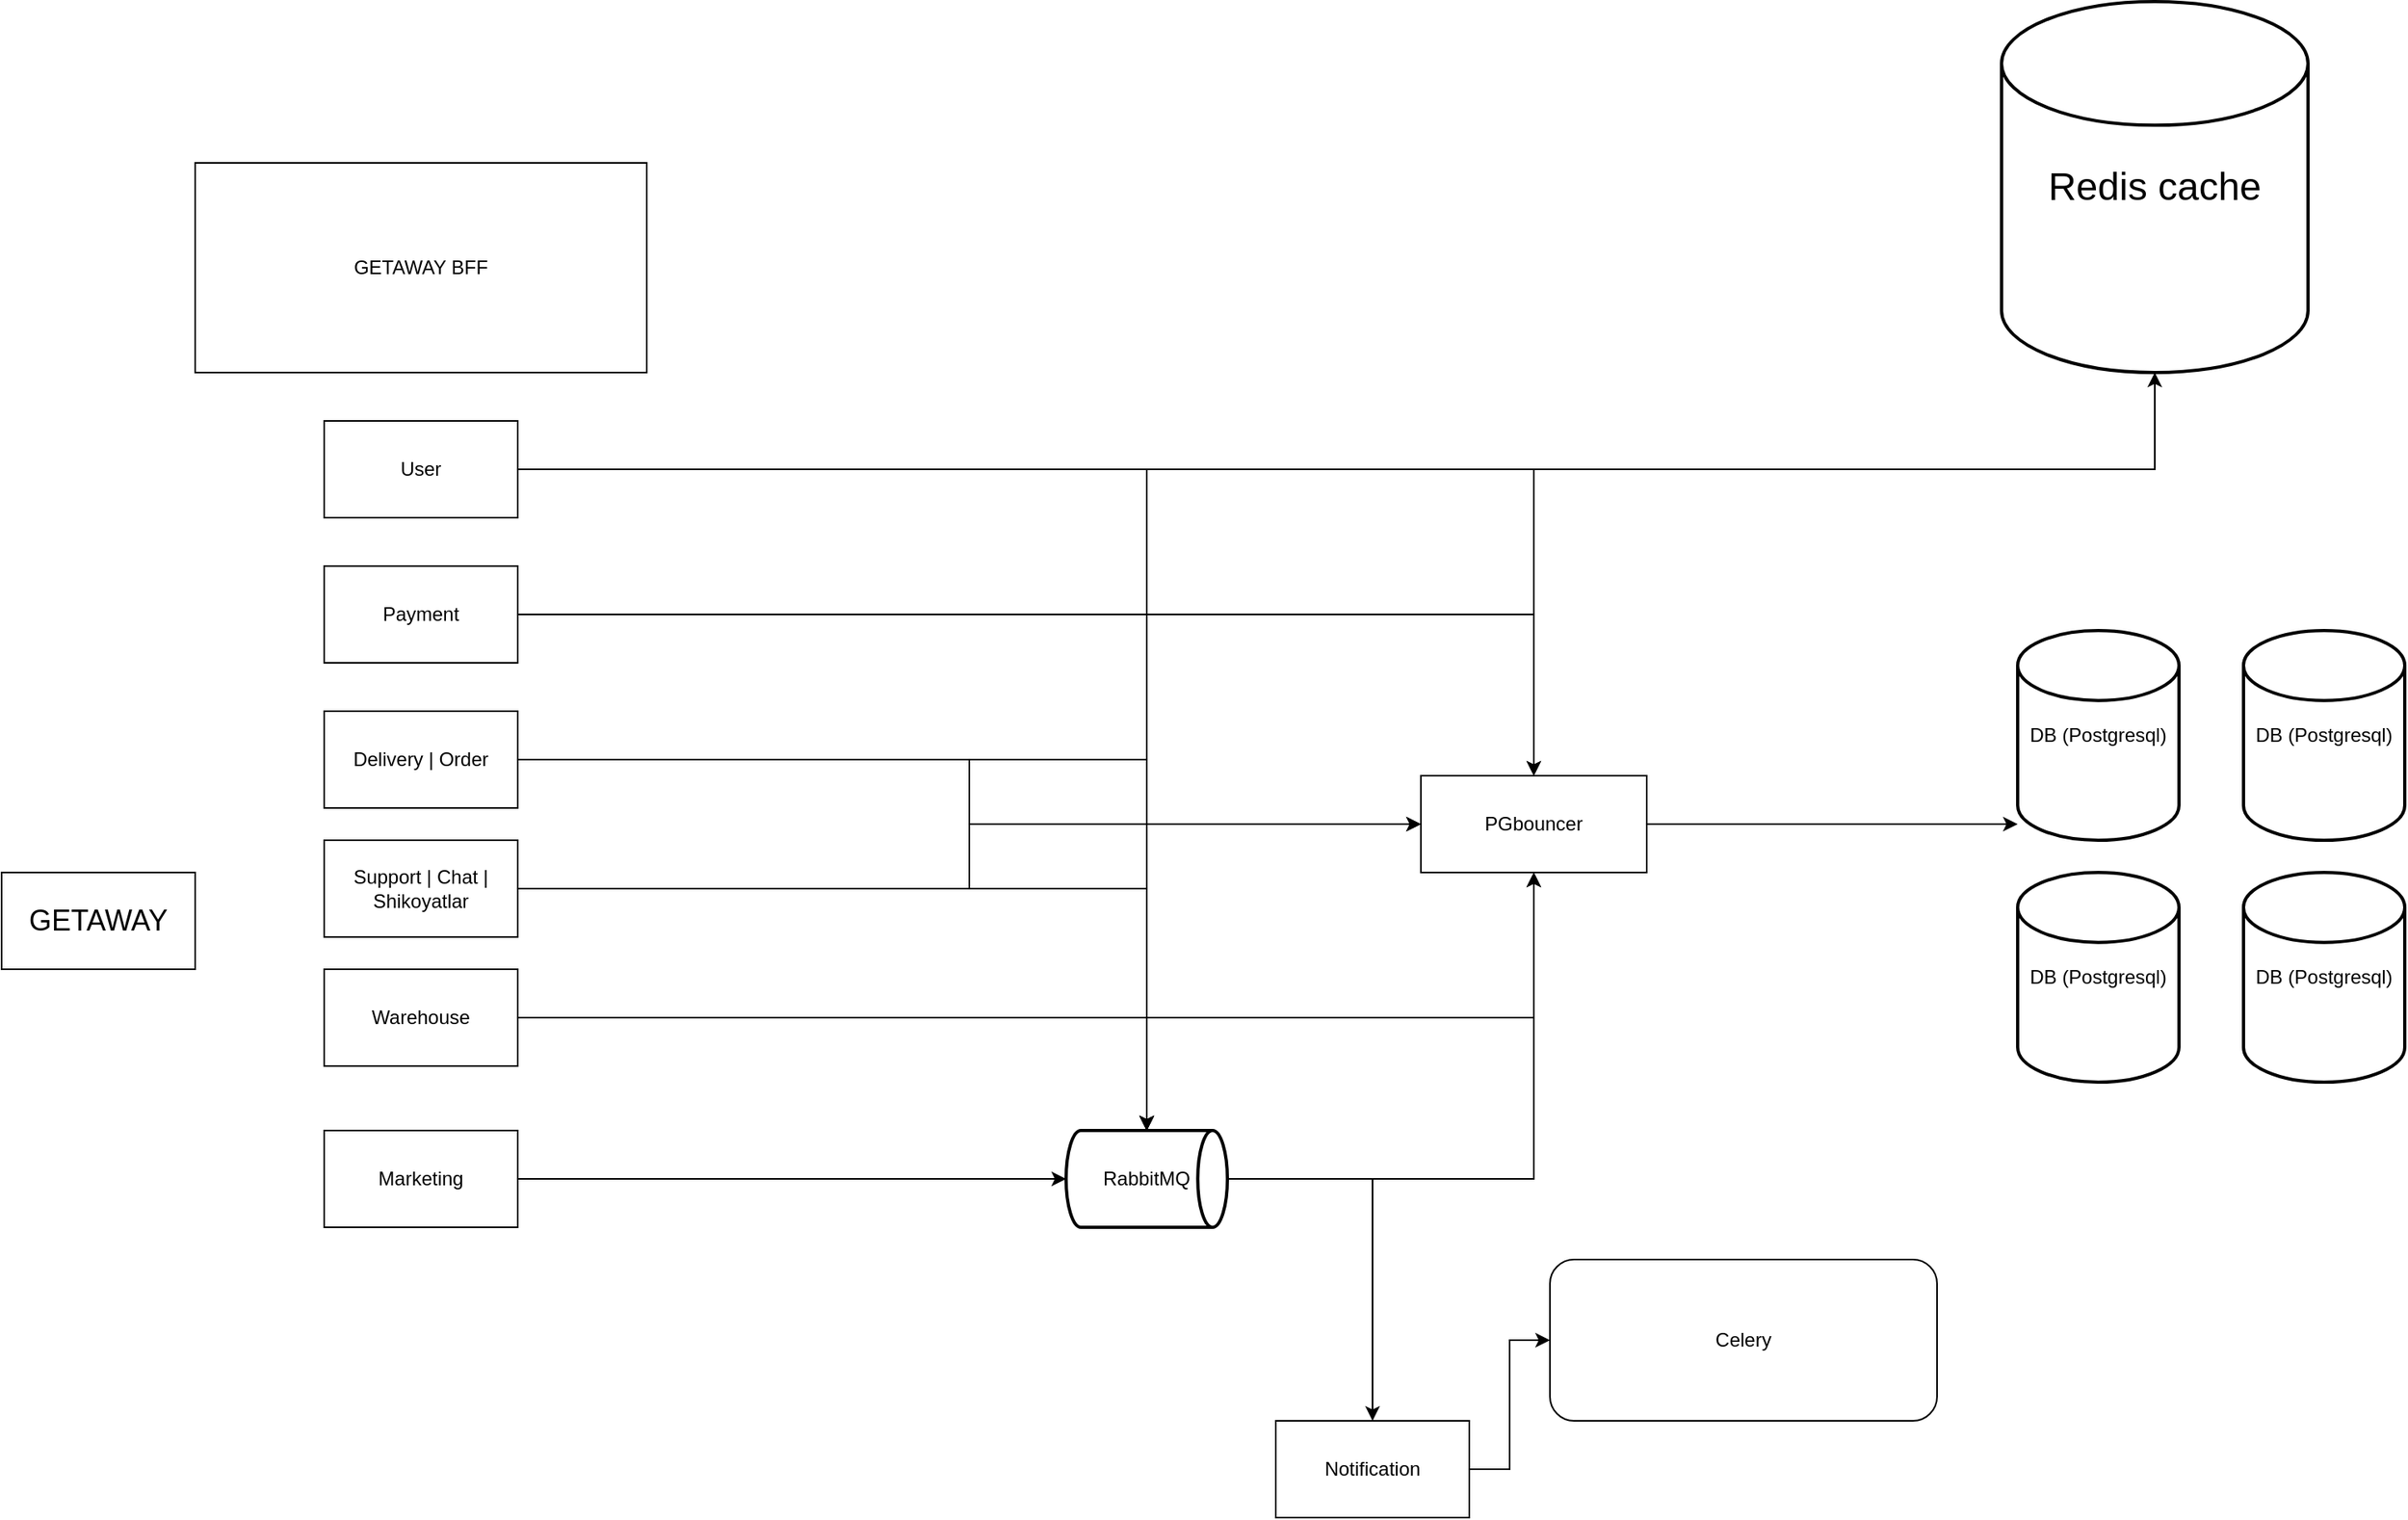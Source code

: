 <mxfile version="26.2.13">
  <diagram name="Page-1" id="-47OWS4oEtXfuUWjz8DK">
    <mxGraphModel dx="1985" dy="1436" grid="1" gridSize="10" guides="1" tooltips="1" connect="1" arrows="1" fold="1" page="0" pageScale="1" pageWidth="850" pageHeight="1100" math="0" shadow="0">
      <root>
        <mxCell id="0" />
        <mxCell id="1" parent="0" />
        <mxCell id="VAoQSF4Hl_GBCZhTi4LZ-7" style="edgeStyle=orthogonalEdgeStyle;rounded=0;orthogonalLoop=1;jettySize=auto;html=1;" edge="1" parent="1" source="yIb0rFLzXjiDQs9UU3_U-21" target="VAoQSF4Hl_GBCZhTi4LZ-6">
          <mxGeometry relative="1" as="geometry" />
        </mxCell>
        <mxCell id="VAoQSF4Hl_GBCZhTi4LZ-16" style="edgeStyle=orthogonalEdgeStyle;rounded=0;orthogonalLoop=1;jettySize=auto;html=1;" edge="1" parent="1" source="yIb0rFLzXjiDQs9UU3_U-21" target="VAoQSF4Hl_GBCZhTi4LZ-15">
          <mxGeometry relative="1" as="geometry" />
        </mxCell>
        <mxCell id="VAoQSF4Hl_GBCZhTi4LZ-20" style="edgeStyle=orthogonalEdgeStyle;rounded=0;orthogonalLoop=1;jettySize=auto;html=1;" edge="1" parent="1" source="yIb0rFLzXjiDQs9UU3_U-21" target="VAoQSF4Hl_GBCZhTi4LZ-18">
          <mxGeometry relative="1" as="geometry" />
        </mxCell>
        <mxCell id="yIb0rFLzXjiDQs9UU3_U-21" value="User" style="rounded=0;whiteSpace=wrap;html=1;fillColor=light-dark(#FFFFFF,#006600);" parent="1" vertex="1">
          <mxGeometry x="-390" y="-290" width="120" height="60" as="geometry" />
        </mxCell>
        <mxCell id="VAoQSF4Hl_GBCZhTi4LZ-8" style="edgeStyle=orthogonalEdgeStyle;rounded=0;orthogonalLoop=1;jettySize=auto;html=1;" edge="1" parent="1" source="yIb0rFLzXjiDQs9UU3_U-28" target="VAoQSF4Hl_GBCZhTi4LZ-6">
          <mxGeometry relative="1" as="geometry" />
        </mxCell>
        <mxCell id="VAoQSF4Hl_GBCZhTi4LZ-21" style="edgeStyle=orthogonalEdgeStyle;rounded=0;orthogonalLoop=1;jettySize=auto;html=1;" edge="1" parent="1" source="yIb0rFLzXjiDQs9UU3_U-28" target="VAoQSF4Hl_GBCZhTi4LZ-18">
          <mxGeometry relative="1" as="geometry" />
        </mxCell>
        <mxCell id="yIb0rFLzXjiDQs9UU3_U-28" value="Payment" style="rounded=0;whiteSpace=wrap;html=1;fillColor=light-dark(#FFFFFF,#006600);" parent="1" vertex="1">
          <mxGeometry x="-390" y="-200" width="120" height="60" as="geometry" />
        </mxCell>
        <mxCell id="VAoQSF4Hl_GBCZhTi4LZ-9" style="edgeStyle=orthogonalEdgeStyle;rounded=0;orthogonalLoop=1;jettySize=auto;html=1;" edge="1" parent="1" source="yIb0rFLzXjiDQs9UU3_U-34" target="VAoQSF4Hl_GBCZhTi4LZ-6">
          <mxGeometry relative="1" as="geometry">
            <mxPoint x="-10" y="-110" as="targetPoint" />
          </mxGeometry>
        </mxCell>
        <mxCell id="VAoQSF4Hl_GBCZhTi4LZ-22" style="edgeStyle=orthogonalEdgeStyle;rounded=0;orthogonalLoop=1;jettySize=auto;html=1;" edge="1" parent="1" source="yIb0rFLzXjiDQs9UU3_U-34" target="VAoQSF4Hl_GBCZhTi4LZ-18">
          <mxGeometry relative="1" as="geometry" />
        </mxCell>
        <mxCell id="yIb0rFLzXjiDQs9UU3_U-34" value="Delivery | Order" style="rounded=0;whiteSpace=wrap;html=1;fillColor=light-dark(#FFFFFF,#006600);" parent="1" vertex="1">
          <mxGeometry x="-390" y="-110" width="120" height="60" as="geometry" />
        </mxCell>
        <mxCell id="yIb0rFLzXjiDQs9UU3_U-37" value="&lt;font style=&quot;color: light-dark(rgb(0, 0, 0), rgb(0, 0, 0)); font-size: 18px;&quot;&gt;GETAWAY&lt;/font&gt;" style="rounded=0;whiteSpace=wrap;html=1;fillColor=light-dark(#FFFFFF,#00CCCC);" parent="1" vertex="1">
          <mxGeometry x="-590" y="-10" width="120" height="60" as="geometry" />
        </mxCell>
        <mxCell id="yIb0rFLzXjiDQs9UU3_U-44" value="GETAWAY BFF" style="rounded=0;whiteSpace=wrap;html=1;fillColor=light-dark(#FFFFFF,#006600);" parent="1" vertex="1">
          <mxGeometry x="-470" y="-450" width="280" height="130" as="geometry" />
        </mxCell>
        <mxCell id="VAoQSF4Hl_GBCZhTi4LZ-10" style="edgeStyle=orthogonalEdgeStyle;rounded=0;orthogonalLoop=1;jettySize=auto;html=1;" edge="1" parent="1" source="VAoQSF4Hl_GBCZhTi4LZ-1" target="VAoQSF4Hl_GBCZhTi4LZ-6">
          <mxGeometry relative="1" as="geometry" />
        </mxCell>
        <mxCell id="VAoQSF4Hl_GBCZhTi4LZ-23" style="edgeStyle=orthogonalEdgeStyle;rounded=0;orthogonalLoop=1;jettySize=auto;html=1;" edge="1" parent="1" source="VAoQSF4Hl_GBCZhTi4LZ-1" target="VAoQSF4Hl_GBCZhTi4LZ-18">
          <mxGeometry relative="1" as="geometry" />
        </mxCell>
        <mxCell id="VAoQSF4Hl_GBCZhTi4LZ-1" value="Support | Chat | Shikoyatlar" style="rounded=0;whiteSpace=wrap;html=1;fillColor=light-dark(#FFFFFF,#006600);" vertex="1" parent="1">
          <mxGeometry x="-390" y="-30" width="120" height="60" as="geometry" />
        </mxCell>
        <mxCell id="VAoQSF4Hl_GBCZhTi4LZ-29" style="edgeStyle=orthogonalEdgeStyle;rounded=0;orthogonalLoop=1;jettySize=auto;html=1;" edge="1" parent="1" source="VAoQSF4Hl_GBCZhTi4LZ-2" target="VAoQSF4Hl_GBCZhTi4LZ-28">
          <mxGeometry relative="1" as="geometry" />
        </mxCell>
        <mxCell id="VAoQSF4Hl_GBCZhTi4LZ-2" value="Notification" style="rounded=0;whiteSpace=wrap;html=1;fillColor=light-dark(#FFFFFF,#009900);" vertex="1" parent="1">
          <mxGeometry x="200" y="330" width="120" height="60" as="geometry" />
        </mxCell>
        <mxCell id="VAoQSF4Hl_GBCZhTi4LZ-12" style="edgeStyle=orthogonalEdgeStyle;rounded=0;orthogonalLoop=1;jettySize=auto;html=1;" edge="1" parent="1" source="VAoQSF4Hl_GBCZhTi4LZ-3" target="VAoQSF4Hl_GBCZhTi4LZ-6">
          <mxGeometry relative="1" as="geometry">
            <mxPoint x="40" y="-100" as="targetPoint" />
          </mxGeometry>
        </mxCell>
        <mxCell id="VAoQSF4Hl_GBCZhTi4LZ-25" style="edgeStyle=orthogonalEdgeStyle;rounded=0;orthogonalLoop=1;jettySize=auto;html=1;" edge="1" parent="1" source="VAoQSF4Hl_GBCZhTi4LZ-3" target="VAoQSF4Hl_GBCZhTi4LZ-18">
          <mxGeometry relative="1" as="geometry" />
        </mxCell>
        <mxCell id="VAoQSF4Hl_GBCZhTi4LZ-3" value="Marketing" style="rounded=0;whiteSpace=wrap;html=1;fillColor=light-dark(#FFFFFF,#006600);" vertex="1" parent="1">
          <mxGeometry x="-390" y="150" width="120" height="60" as="geometry" />
        </mxCell>
        <mxCell id="VAoQSF4Hl_GBCZhTi4LZ-11" style="edgeStyle=orthogonalEdgeStyle;rounded=0;orthogonalLoop=1;jettySize=auto;html=1;" edge="1" parent="1" source="VAoQSF4Hl_GBCZhTi4LZ-4" target="VAoQSF4Hl_GBCZhTi4LZ-6">
          <mxGeometry relative="1" as="geometry">
            <mxPoint x="30" y="-90" as="targetPoint" />
          </mxGeometry>
        </mxCell>
        <mxCell id="VAoQSF4Hl_GBCZhTi4LZ-24" style="edgeStyle=orthogonalEdgeStyle;rounded=0;orthogonalLoop=1;jettySize=auto;html=1;" edge="1" parent="1" source="VAoQSF4Hl_GBCZhTi4LZ-4" target="VAoQSF4Hl_GBCZhTi4LZ-18">
          <mxGeometry relative="1" as="geometry" />
        </mxCell>
        <mxCell id="VAoQSF4Hl_GBCZhTi4LZ-4" value="Warehouse" style="rounded=0;whiteSpace=wrap;html=1;fillColor=light-dark(#FFFFFF,#006600);" vertex="1" parent="1">
          <mxGeometry x="-390" y="50" width="120" height="60" as="geometry" />
        </mxCell>
        <mxCell id="VAoQSF4Hl_GBCZhTi4LZ-13" style="edgeStyle=orthogonalEdgeStyle;rounded=0;orthogonalLoop=1;jettySize=auto;html=1;" edge="1" parent="1" source="VAoQSF4Hl_GBCZhTi4LZ-6" target="VAoQSF4Hl_GBCZhTi4LZ-2">
          <mxGeometry relative="1" as="geometry" />
        </mxCell>
        <mxCell id="VAoQSF4Hl_GBCZhTi4LZ-6" value="RabbitMQ" style="strokeWidth=2;html=1;shape=mxgraph.flowchart.direct_data;whiteSpace=wrap;fillColor=light-dark(#FFFFFF,#FF8000);" vertex="1" parent="1">
          <mxGeometry x="70" y="150" width="100" height="60" as="geometry" />
        </mxCell>
        <mxCell id="VAoQSF4Hl_GBCZhTi4LZ-15" value="&lt;font style=&quot;font-size: 24px;&quot;&gt;Redis cache&lt;/font&gt;" style="strokeWidth=2;html=1;shape=mxgraph.flowchart.database;whiteSpace=wrap;fillColor=light-dark(#FFFFFF,#FF3333);strokeColor=light-dark(#000000,#000000);" vertex="1" parent="1">
          <mxGeometry x="650" y="-550" width="190" height="230" as="geometry" />
        </mxCell>
        <mxCell id="VAoQSF4Hl_GBCZhTi4LZ-17" value="DB (Postgresql)" style="strokeWidth=2;html=1;shape=mxgraph.flowchart.database;whiteSpace=wrap;strokeColor=light-dark(#000000,#000000);fillColor=light-dark(#FFFFFF,#007FFF);" vertex="1" parent="1">
          <mxGeometry x="660" y="-160" width="100" height="130" as="geometry" />
        </mxCell>
        <mxCell id="VAoQSF4Hl_GBCZhTi4LZ-26" style="edgeStyle=orthogonalEdgeStyle;rounded=0;orthogonalLoop=1;jettySize=auto;html=1;" edge="1" parent="1" source="VAoQSF4Hl_GBCZhTi4LZ-18" target="VAoQSF4Hl_GBCZhTi4LZ-17">
          <mxGeometry relative="1" as="geometry">
            <Array as="points">
              <mxPoint x="640" y="-40" />
              <mxPoint x="640" y="-40" />
            </Array>
          </mxGeometry>
        </mxCell>
        <mxCell id="VAoQSF4Hl_GBCZhTi4LZ-18" value="PGbouncer" style="rounded=0;whiteSpace=wrap;html=1;fillColor=light-dark(#FFFFFF,#000099);" vertex="1" parent="1">
          <mxGeometry x="290" y="-70" width="140" height="60" as="geometry" />
        </mxCell>
        <mxCell id="VAoQSF4Hl_GBCZhTi4LZ-28" value="Celery" style="rounded=1;whiteSpace=wrap;html=1;" vertex="1" parent="1">
          <mxGeometry x="370" y="230" width="240" height="100" as="geometry" />
        </mxCell>
        <mxCell id="VAoQSF4Hl_GBCZhTi4LZ-31" value="DB (Postgresql)" style="strokeWidth=2;html=1;shape=mxgraph.flowchart.database;whiteSpace=wrap;strokeColor=light-dark(#000000,#000000);fillColor=light-dark(#FFFFFF,#007FFF);" vertex="1" parent="1">
          <mxGeometry x="660" y="-10" width="100" height="130" as="geometry" />
        </mxCell>
        <mxCell id="VAoQSF4Hl_GBCZhTi4LZ-32" value="DB (Postgresql)" style="strokeWidth=2;html=1;shape=mxgraph.flowchart.database;whiteSpace=wrap;strokeColor=light-dark(#000000,#000000);fillColor=light-dark(#FFFFFF,#007FFF);" vertex="1" parent="1">
          <mxGeometry x="800" y="-10" width="100" height="130" as="geometry" />
        </mxCell>
        <mxCell id="VAoQSF4Hl_GBCZhTi4LZ-33" value="DB (Postgresql)" style="strokeWidth=2;html=1;shape=mxgraph.flowchart.database;whiteSpace=wrap;strokeColor=light-dark(#000000,#000000);fillColor=light-dark(#FFFFFF,#007FFF);" vertex="1" parent="1">
          <mxGeometry x="800" y="-160" width="100" height="130" as="geometry" />
        </mxCell>
      </root>
    </mxGraphModel>
  </diagram>
</mxfile>
